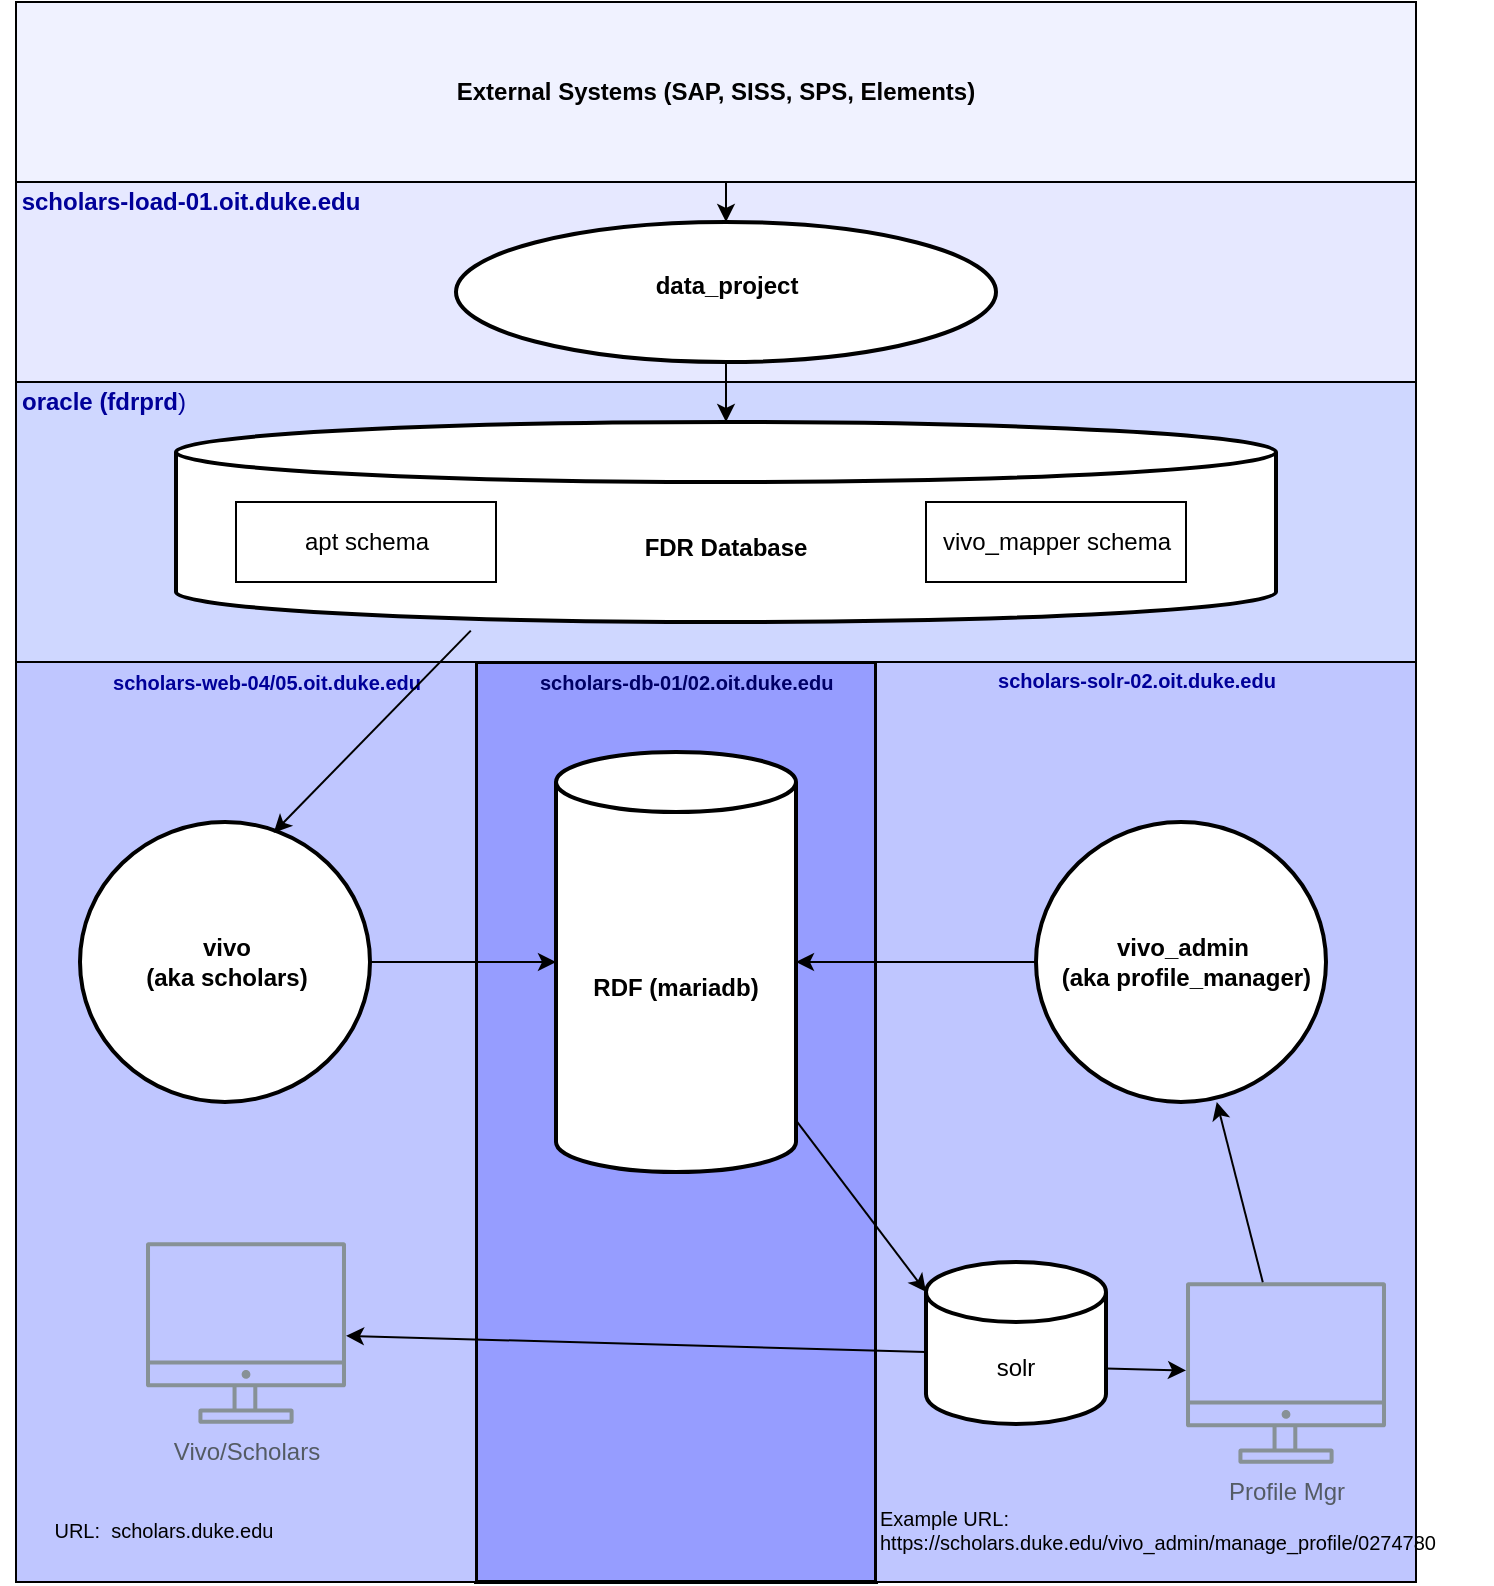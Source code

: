 <mxfile version="17.1.0" type="github">
  <diagram id="9MPO39MfpI7pv3HyR61F" name="Page-1">
    <mxGraphModel dx="1822" dy="889" grid="1" gridSize="10" guides="1" tooltips="1" connect="1" arrows="1" fold="1" page="1" pageScale="1" pageWidth="850" pageHeight="1100" math="0" shadow="0">
      <root>
        <mxCell id="0" />
        <mxCell id="1" parent="0" />
        <mxCell id="cj-YQitfOQZqWISBJvCt-74" value="" style="rounded=0;whiteSpace=wrap;html=1;labelBackgroundColor=none;labelBorderColor=none;fontSize=10;fontColor=#000000;strokeWidth=2;fillColor=#969DFF;" vertex="1" parent="1">
          <mxGeometry x="110" y="340" width="200" height="460" as="geometry" />
        </mxCell>
        <mxCell id="cj-YQitfOQZqWISBJvCt-64" value="" style="rounded=0;whiteSpace=wrap;html=1;fillColor=#BFC6FF;" vertex="1" parent="1">
          <mxGeometry x="310" y="340" width="270" height="460" as="geometry" />
        </mxCell>
        <mxCell id="cj-YQitfOQZqWISBJvCt-62" value="" style="rounded=0;whiteSpace=wrap;html=1;fillColor=#BFC6FF;" vertex="1" parent="1">
          <mxGeometry x="-120" y="340" width="230" height="460" as="geometry" />
        </mxCell>
        <mxCell id="cj-YQitfOQZqWISBJvCt-61" value="" style="rounded=0;whiteSpace=wrap;html=1;fillColor=#CFD7FF;" vertex="1" parent="1">
          <mxGeometry x="-120" y="200" width="700" height="140" as="geometry" />
        </mxCell>
        <mxCell id="cj-YQitfOQZqWISBJvCt-60" value="" style="rounded=0;whiteSpace=wrap;html=1;labelBackgroundColor=none;fillColor=#E6E8FF;" vertex="1" parent="1">
          <mxGeometry x="-120" y="100" width="700" height="100" as="geometry" />
        </mxCell>
        <mxCell id="cj-YQitfOQZqWISBJvCt-1" value="&lt;div&gt;&lt;span&gt;data_project&lt;/span&gt;&lt;/div&gt;&lt;div&gt;&lt;span&gt;&lt;br&gt;&lt;br&gt;&lt;/span&gt;&lt;/div&gt;" style="verticalLabelPosition=middle;verticalAlign=bottom;html=1;shape=mxgraph.flowchart.on-page_reference;fontStyle=1;horizontal=1;labelPosition=center;align=center;labelBorderColor=none;strokeWidth=2;" vertex="1" parent="1">
          <mxGeometry x="100" y="120" width="270" height="70" as="geometry" />
        </mxCell>
        <mxCell id="cj-YQitfOQZqWISBJvCt-15" style="edgeStyle=orthogonalEdgeStyle;rounded=0;orthogonalLoop=1;jettySize=auto;html=1;exitX=0.5;exitY=1;exitDx=0;exitDy=0;entryX=0.5;entryY=0;entryDx=0;entryDy=0;entryPerimeter=0;" edge="1" parent="1" source="cj-YQitfOQZqWISBJvCt-4" target="cj-YQitfOQZqWISBJvCt-1">
          <mxGeometry relative="1" as="geometry" />
        </mxCell>
        <mxCell id="cj-YQitfOQZqWISBJvCt-4" value="&lt;b&gt;External Systems (SAP, SISS, SPS, Elements)&lt;/b&gt;" style="rounded=0;whiteSpace=wrap;html=1;labelBackgroundColor=none;labelBorderColor=none;fillColor=#F0F2FF;" vertex="1" parent="1">
          <mxGeometry x="-120" y="10" width="700" height="90" as="geometry" />
        </mxCell>
        <mxCell id="cj-YQitfOQZqWISBJvCt-10" value="&lt;div&gt;Vivo/Scholars&lt;/div&gt;" style="sketch=0;outlineConnect=0;gradientColor=none;fontColor=#545B64;strokeColor=none;fillColor=#879196;dashed=0;verticalLabelPosition=bottom;verticalAlign=top;align=center;html=1;fontSize=12;fontStyle=0;aspect=fixed;shape=mxgraph.aws4.illustration_desktop;pointerEvents=1" vertex="1" parent="1">
          <mxGeometry x="-55" y="630" width="100" height="91" as="geometry" />
        </mxCell>
        <mxCell id="cj-YQitfOQZqWISBJvCt-11" value="&lt;div&gt;Profile Mgr &lt;br&gt;&lt;/div&gt;" style="sketch=0;outlineConnect=0;gradientColor=none;fontColor=#545B64;strokeColor=none;fillColor=#879196;dashed=0;verticalLabelPosition=bottom;verticalAlign=top;align=center;html=1;fontSize=12;fontStyle=0;aspect=fixed;shape=mxgraph.aws4.illustration_desktop;pointerEvents=1" vertex="1" parent="1">
          <mxGeometry x="465" y="650" width="100" height="91" as="geometry" />
        </mxCell>
        <mxCell id="cj-YQitfOQZqWISBJvCt-12" value="&lt;b&gt;FDR Database&lt;/b&gt;" style="shape=cylinder3;whiteSpace=wrap;html=1;boundedLbl=1;backgroundOutline=1;size=15;strokeWidth=2;" vertex="1" parent="1">
          <mxGeometry x="-40" y="220" width="550" height="100" as="geometry" />
        </mxCell>
        <mxCell id="cj-YQitfOQZqWISBJvCt-23" value="&lt;div&gt;&lt;b&gt;vivo &lt;br&gt;&lt;/b&gt;&lt;/div&gt;&lt;div&gt;&lt;b&gt;(aka scholars)&lt;/b&gt;&lt;/div&gt;" style="verticalLabelPosition=middle;verticalAlign=middle;html=1;shape=mxgraph.flowchart.on-page_reference;fontStyle=0;horizontal=1;labelPosition=center;align=center;strokeWidth=2;" vertex="1" parent="1">
          <mxGeometry x="-88" y="420" width="145" height="140" as="geometry" />
        </mxCell>
        <mxCell id="cj-YQitfOQZqWISBJvCt-25" value="&lt;div&gt;&lt;b&gt;vivo_admin&lt;/b&gt;&lt;/div&gt;&lt;div&gt;&lt;b&gt;&amp;nbsp;(aka profile_manager)&lt;/b&gt;&lt;/div&gt;" style="verticalLabelPosition=middle;verticalAlign=middle;html=1;shape=mxgraph.flowchart.on-page_reference;fontStyle=0;horizontal=1;labelPosition=center;align=center;strokeWidth=2;" vertex="1" parent="1">
          <mxGeometry x="390" y="420" width="145" height="140" as="geometry" />
        </mxCell>
        <mxCell id="cj-YQitfOQZqWISBJvCt-35" style="edgeStyle=orthogonalEdgeStyle;rounded=0;orthogonalLoop=1;jettySize=auto;html=1;entryX=0.5;entryY=0;entryDx=0;entryDy=0;entryPerimeter=0;exitX=0.5;exitY=1;exitDx=0;exitDy=0;exitPerimeter=0;" edge="1" parent="1" source="cj-YQitfOQZqWISBJvCt-1" target="cj-YQitfOQZqWISBJvCt-12">
          <mxGeometry relative="1" as="geometry">
            <mxPoint x="250" y="210" as="sourcePoint" />
            <mxPoint x="255" y="147" as="targetPoint" />
          </mxGeometry>
        </mxCell>
        <mxCell id="cj-YQitfOQZqWISBJvCt-37" value="&lt;div&gt;vivo_mapper schema&lt;/div&gt;" style="verticalLabelPosition=middle;verticalAlign=middle;html=1;shape=mxgraph.basic.rect;fillColor2=none;strokeWidth=1;size=20;indent=5;labelPosition=center;align=center;" vertex="1" parent="1">
          <mxGeometry x="335" y="260" width="130" height="40" as="geometry" />
        </mxCell>
        <mxCell id="cj-YQitfOQZqWISBJvCt-38" value="&lt;div&gt;apt schema&lt;/div&gt;" style="verticalLabelPosition=middle;verticalAlign=middle;html=1;shape=mxgraph.basic.rect;fillColor2=none;strokeWidth=1;size=20;indent=5;labelPosition=center;align=center;" vertex="1" parent="1">
          <mxGeometry x="-10" y="260" width="130" height="40" as="geometry" />
        </mxCell>
        <mxCell id="cj-YQitfOQZqWISBJvCt-43" value="" style="endArrow=classic;html=1;rounded=0;curved=1;exitX=0;exitY=0;exitDx=0;exitDy=45;exitPerimeter=0;" edge="1" parent="1" source="cj-YQitfOQZqWISBJvCt-75" target="cj-YQitfOQZqWISBJvCt-10">
          <mxGeometry width="50" height="50" relative="1" as="geometry">
            <mxPoint x="365" y="640" as="sourcePoint" />
            <mxPoint x="50" y="695" as="targetPoint" />
          </mxGeometry>
        </mxCell>
        <mxCell id="cj-YQitfOQZqWISBJvCt-47" value="" style="endArrow=classic;html=1;rounded=0;curved=1;" edge="1" parent="1" source="cj-YQitfOQZqWISBJvCt-11" target="cj-YQitfOQZqWISBJvCt-25">
          <mxGeometry width="50" height="50" relative="1" as="geometry">
            <mxPoint x="500" y="690" as="sourcePoint" />
            <mxPoint x="490" y="480" as="targetPoint" />
          </mxGeometry>
        </mxCell>
        <mxCell id="cj-YQitfOQZqWISBJvCt-48" value="" style="endArrow=none;html=1;rounded=0;curved=1;" edge="1" parent="1">
          <mxGeometry width="50" height="50" relative="1" as="geometry">
            <mxPoint x="-120" y="200" as="sourcePoint" />
            <mxPoint x="560" y="200" as="targetPoint" />
          </mxGeometry>
        </mxCell>
        <mxCell id="cj-YQitfOQZqWISBJvCt-52" value="&lt;div&gt;&lt;font color=&quot;#000099&quot;&gt;&lt;b&gt;oracle (fdrprd&lt;/b&gt;)&lt;/font&gt;&lt;/div&gt;" style="text;html=1;strokeColor=none;fillColor=none;align=left;verticalAlign=middle;whiteSpace=wrap;rounded=0;" vertex="1" parent="1">
          <mxGeometry x="-119" y="195" width="120" height="30" as="geometry" />
        </mxCell>
        <mxCell id="cj-YQitfOQZqWISBJvCt-53" value="&lt;font color=&quot;#000099&quot;&gt;&lt;b&gt;scholars-load-01.oit.duke.edu&lt;/b&gt;&lt;/font&gt;" style="text;html=1;align=center;verticalAlign=middle;resizable=0;points=[];autosize=1;strokeColor=none;fillColor=none;" vertex="1" parent="1">
          <mxGeometry x="-123" y="100" width="180" height="20" as="geometry" />
        </mxCell>
        <mxCell id="cj-YQitfOQZqWISBJvCt-55" value="&lt;div style=&quot;font-size: 10px;&quot;&gt;&lt;font style=&quot;font-size: 10px;&quot; color=&quot;#000099&quot;&gt;&lt;b style=&quot;font-size: 10px;&quot;&gt;scholars-web-04/05.oit.duke.edu&lt;/b&gt;&lt;/font&gt;&lt;/div&gt;" style="text;html=1;align=center;verticalAlign=middle;resizable=0;points=[];autosize=1;strokeColor=none;fillColor=none;fontSize=10;" vertex="1" parent="1">
          <mxGeometry x="-80" y="340" width="170" height="20" as="geometry" />
        </mxCell>
        <mxCell id="cj-YQitfOQZqWISBJvCt-56" value="&lt;div style=&quot;font-size: 10px;&quot;&gt;&lt;font style=&quot;font-size: 10px;&quot; color=&quot;#000099&quot;&gt;&lt;b style=&quot;font-size: 10px;&quot;&gt;scholars-solr-02.oit.duke.edu&lt;/b&gt;&lt;/font&gt;&lt;/div&gt;&lt;div style=&quot;font-size: 10px;&quot;&gt;&lt;font style=&quot;font-size: 10px;&quot; color=&quot;#000099&quot;&gt;&lt;b style=&quot;font-size: 10px;&quot;&gt;&lt;br style=&quot;font-size: 10px;&quot;&gt;&lt;/b&gt;&lt;/font&gt;&lt;/div&gt;" style="text;html=1;align=center;verticalAlign=middle;resizable=0;points=[];autosize=1;strokeColor=none;fillColor=none;fontSize=10;" vertex="1" parent="1">
          <mxGeometry x="365" y="340" width="150" height="30" as="geometry" />
        </mxCell>
        <mxCell id="cj-YQitfOQZqWISBJvCt-63" value="" style="endArrow=classic;html=1;rounded=0;curved=1;entryX=0;entryY=0.5;entryDx=0;entryDy=0;entryPerimeter=0;" edge="1" parent="1" source="cj-YQitfOQZqWISBJvCt-23" target="cj-YQitfOQZqWISBJvCt-6">
          <mxGeometry width="50" height="50" relative="1" as="geometry">
            <mxPoint x="170" y="440" as="sourcePoint" />
            <mxPoint x="170" y="560" as="targetPoint" />
          </mxGeometry>
        </mxCell>
        <mxCell id="cj-YQitfOQZqWISBJvCt-65" value="" style="endArrow=classic;html=1;rounded=0;curved=1;exitX=0.268;exitY=1.043;exitDx=0;exitDy=0;exitPerimeter=0;entryX=0.668;entryY=0.038;entryDx=0;entryDy=0;entryPerimeter=0;" edge="1" parent="1" source="cj-YQitfOQZqWISBJvCt-12" target="cj-YQitfOQZqWISBJvCt-23">
          <mxGeometry width="50" height="50" relative="1" as="geometry">
            <mxPoint x="230" y="530" as="sourcePoint" />
            <mxPoint x="280" y="480" as="targetPoint" />
          </mxGeometry>
        </mxCell>
        <mxCell id="cj-YQitfOQZqWISBJvCt-66" value="" style="endArrow=classic;html=1;rounded=0;curved=1;exitX=0;exitY=0.5;exitDx=0;exitDy=0;exitPerimeter=0;entryX=1;entryY=0.5;entryDx=0;entryDy=0;entryPerimeter=0;" edge="1" parent="1" source="cj-YQitfOQZqWISBJvCt-25" target="cj-YQitfOQZqWISBJvCt-6">
          <mxGeometry width="50" height="50" relative="1" as="geometry">
            <mxPoint x="230" y="530" as="sourcePoint" />
            <mxPoint x="280" y="480" as="targetPoint" />
          </mxGeometry>
        </mxCell>
        <mxCell id="cj-YQitfOQZqWISBJvCt-71" value="&lt;div style=&quot;font-size: 10px;&quot;&gt;Example URL:&lt;/div&gt;&lt;div style=&quot;font-size: 10px;&quot;&gt;https://scholars.duke.edu/vivo_admin/manage_profile/0274780&lt;br style=&quot;font-size: 10px;&quot;&gt;&lt;/div&gt;" style="text;html=1;strokeColor=none;fillColor=none;align=left;verticalAlign=middle;whiteSpace=wrap;rounded=0;labelBackgroundColor=none;labelBorderColor=none;fontColor=#000000;fontSize=10;" vertex="1" parent="1">
          <mxGeometry x="310" y="765.5" width="308" height="17" as="geometry" />
        </mxCell>
        <mxCell id="cj-YQitfOQZqWISBJvCt-72" value="&lt;div style=&quot;font-size: 10px&quot;&gt;URL:&amp;nbsp; scholars.duke.edu&lt;br style=&quot;font-size: 10px&quot;&gt;&lt;/div&gt;" style="text;html=1;strokeColor=none;fillColor=none;align=center;verticalAlign=middle;whiteSpace=wrap;rounded=0;labelBackgroundColor=none;labelBorderColor=none;fontColor=#000000;fontSize=10;" vertex="1" parent="1">
          <mxGeometry x="-128" y="769" width="164" height="10" as="geometry" />
        </mxCell>
        <mxCell id="cj-YQitfOQZqWISBJvCt-6" value="&lt;b&gt;RDF (mariadb)&lt;/b&gt;" style="shape=cylinder3;whiteSpace=wrap;html=1;boundedLbl=1;backgroundOutline=1;size=15;strokeWidth=2;" vertex="1" parent="1">
          <mxGeometry x="150" y="385" width="120" height="210" as="geometry" />
        </mxCell>
        <mxCell id="cj-YQitfOQZqWISBJvCt-45" value="" style="endArrow=classic;html=1;rounded=0;curved=1;entryX=0;entryY=0;entryDx=0;entryDy=15;entryPerimeter=0;" edge="1" parent="1" source="cj-YQitfOQZqWISBJvCt-6" target="cj-YQitfOQZqWISBJvCt-75">
          <mxGeometry width="50" height="50" relative="1" as="geometry">
            <mxPoint x="280" y="470" as="sourcePoint" />
            <mxPoint x="365" y="620.733" as="targetPoint" />
          </mxGeometry>
        </mxCell>
        <mxCell id="cj-YQitfOQZqWISBJvCt-75" value="solr" style="shape=cylinder3;whiteSpace=wrap;html=1;boundedLbl=1;backgroundOutline=1;size=15;strokeWidth=2;" vertex="1" parent="1">
          <mxGeometry x="335" y="640" width="90" height="81" as="geometry" />
        </mxCell>
        <mxCell id="cj-YQitfOQZqWISBJvCt-76" value="&lt;font style=&quot;font-size: 10px&quot; face=&quot;Helvetica&quot;&gt;&lt;span style=&quot;text-decoration: none; font-style: normal;&quot;&gt;scholars-db-01/02.oit.duke.edu&lt;/span&gt;&lt;/font&gt;" style="text;html=1;strokeColor=none;fillColor=none;align=left;verticalAlign=middle;whiteSpace=wrap;rounded=0;labelBackgroundColor=none;labelBorderColor=none;fontSize=10;fontColor=#000066;fontStyle=1" vertex="1" parent="1">
          <mxGeometry x="140" y="335" width="170" height="30" as="geometry" />
        </mxCell>
        <mxCell id="cj-YQitfOQZqWISBJvCt-79" value="" style="endArrow=classic;html=1;rounded=0;fontFamily=Helvetica;fontSize=10;fontColor=#000066;curved=1;exitX=1;exitY=0;exitDx=0;exitDy=53.25;exitPerimeter=0;" edge="1" parent="1" source="cj-YQitfOQZqWISBJvCt-75" target="cj-YQitfOQZqWISBJvCt-11">
          <mxGeometry width="50" height="50" relative="1" as="geometry">
            <mxPoint x="190" y="550" as="sourcePoint" />
            <mxPoint x="240" y="500" as="targetPoint" />
          </mxGeometry>
        </mxCell>
      </root>
    </mxGraphModel>
  </diagram>
</mxfile>

